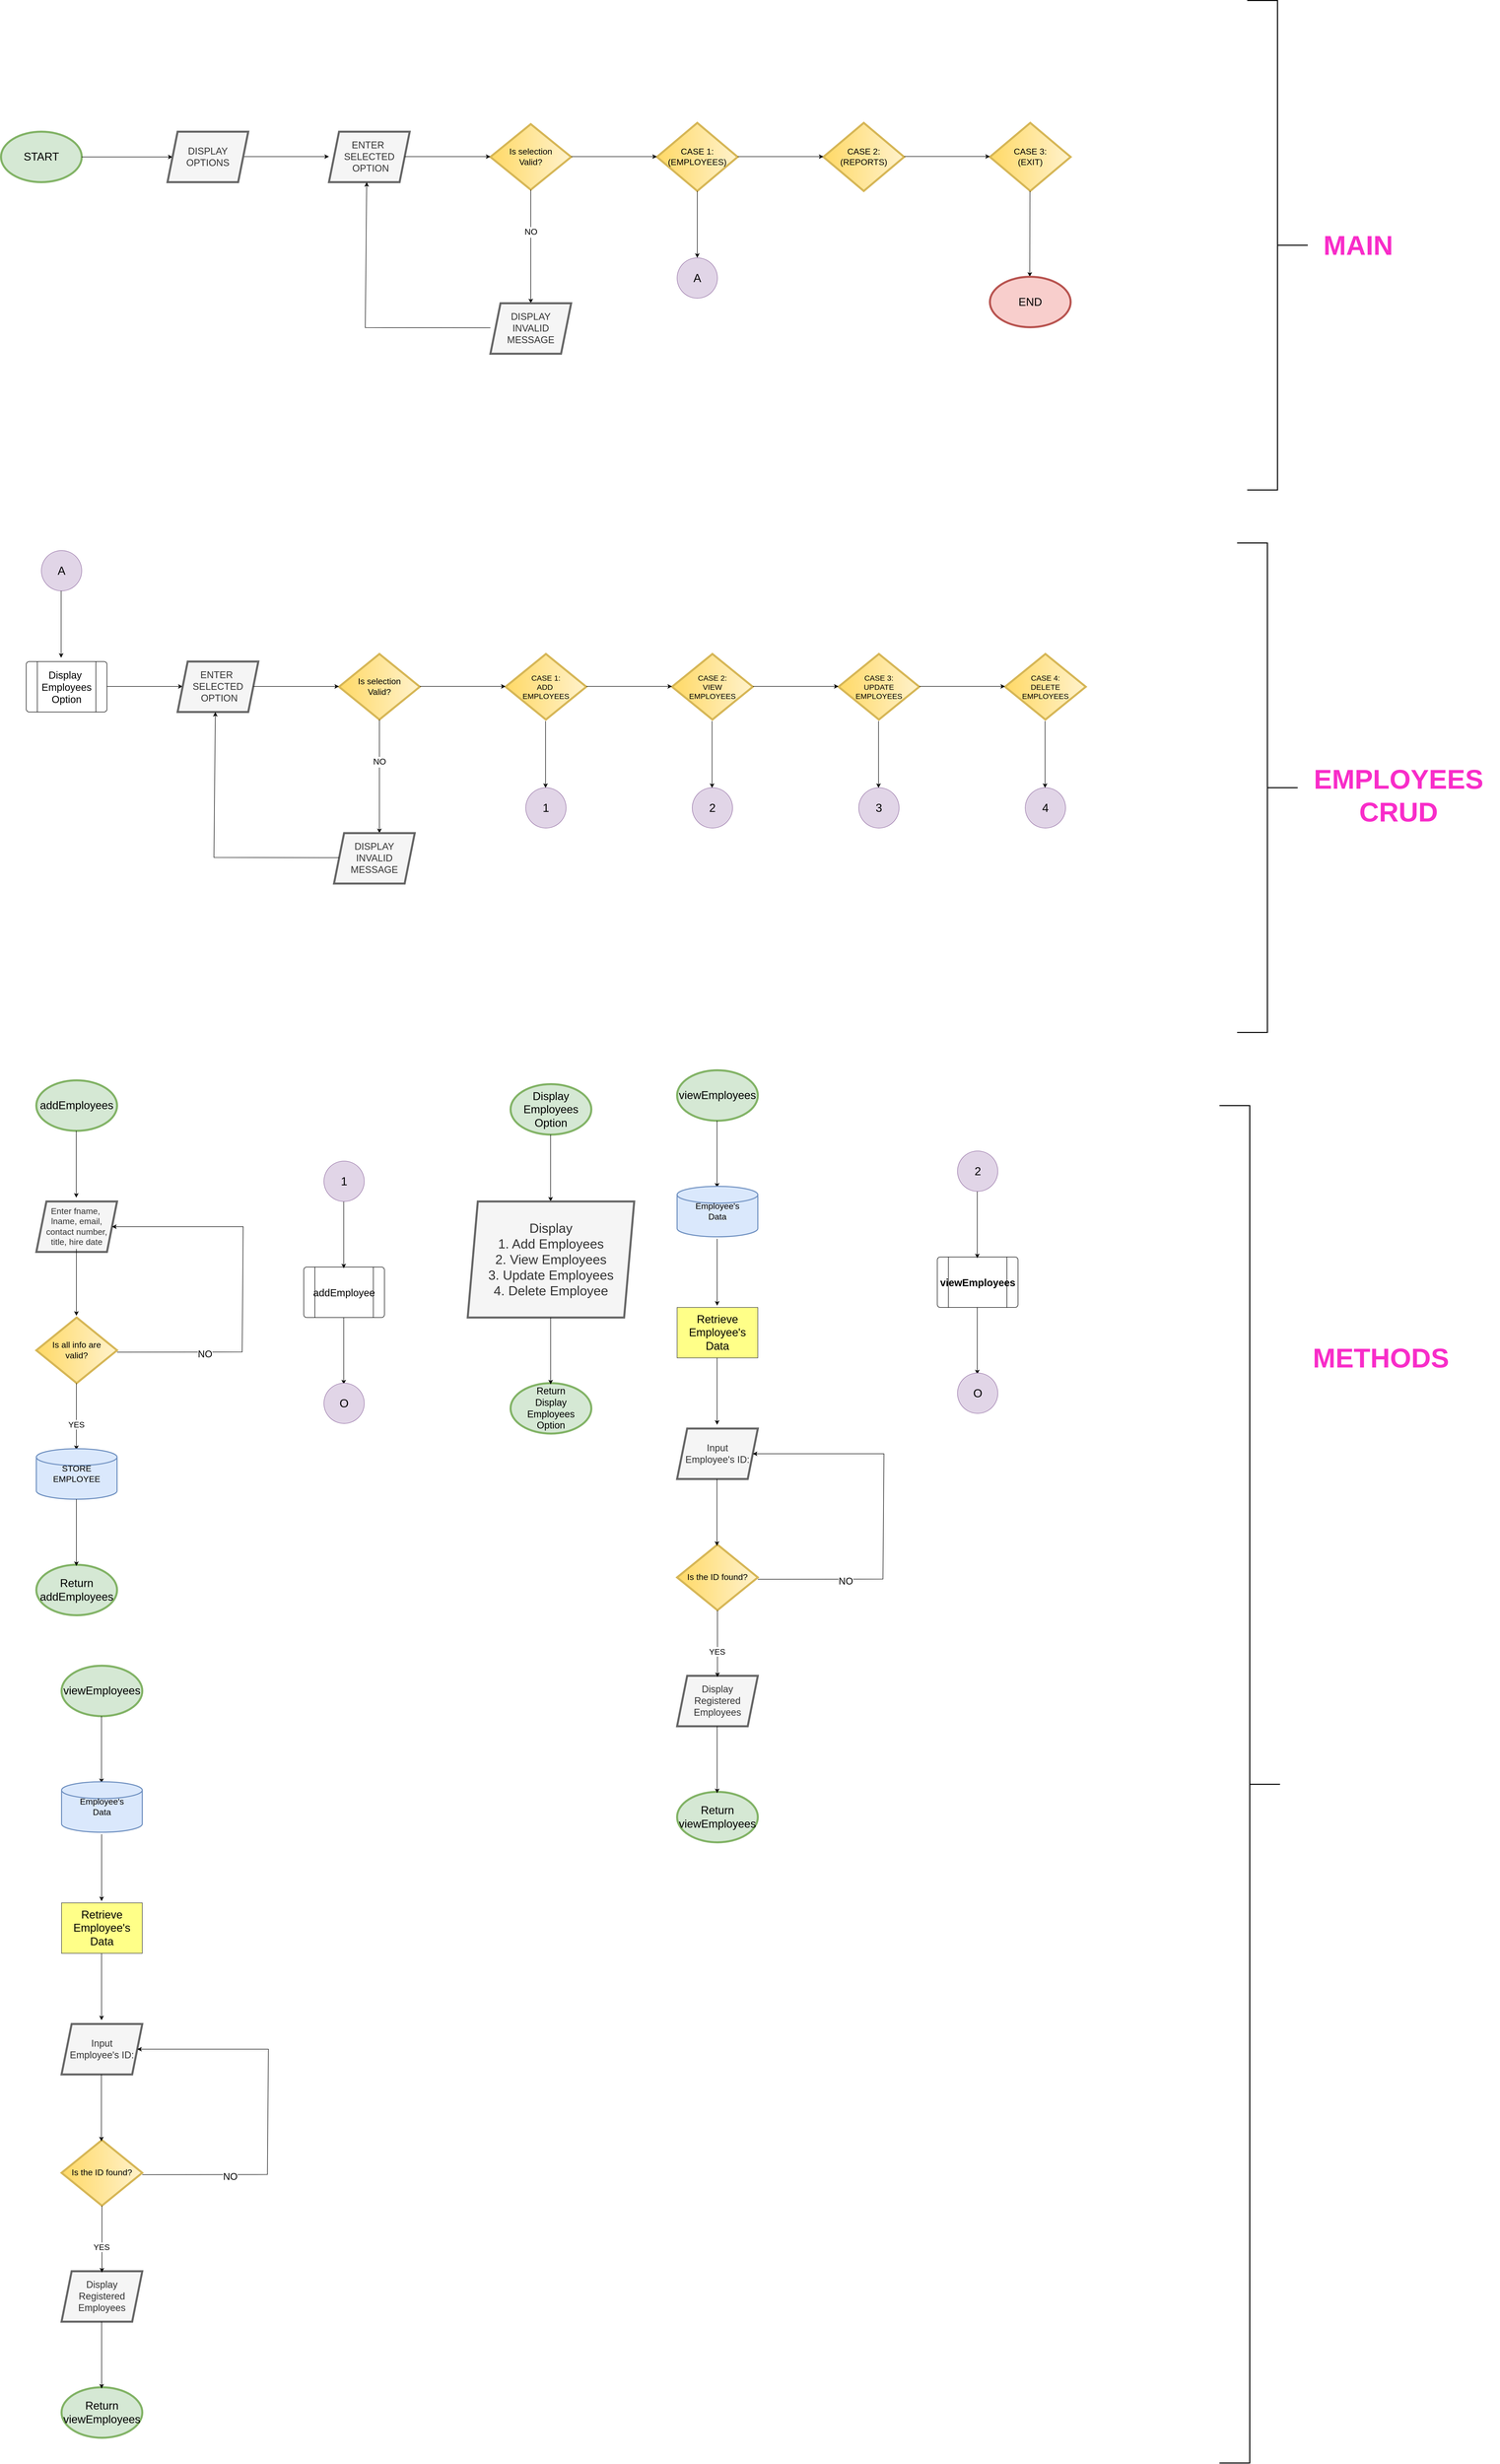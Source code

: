 <mxfile version="24.7.17">
  <diagram name="Page-1" id="fD3oFx35UN4b9yw6zkIM">
    <mxGraphModel dx="6965" dy="3890" grid="1" gridSize="10" guides="1" tooltips="1" connect="1" arrows="1" fold="1" page="1" pageScale="1" pageWidth="850" pageHeight="1100" math="0" shadow="0">
      <root>
        <mxCell id="0" />
        <mxCell id="1" parent="0" />
        <mxCell id="VEvwKwhvWMD62rh19tgJ-2" value="&lt;font style=&quot;font-size: 22px;&quot;&gt;START&lt;/font&gt;" style="ellipse;whiteSpace=wrap;html=1;fillColor=#d5e8d4;strokeColor=#82b366;strokeWidth=4;" vertex="1" parent="1">
          <mxGeometry x="40" y="350" width="160" height="100" as="geometry" />
        </mxCell>
        <mxCell id="VEvwKwhvWMD62rh19tgJ-3" value="" style="endArrow=classic;html=1;rounded=0;exitX=1;exitY=0.5;exitDx=0;exitDy=0;entryX=0;entryY=0.5;entryDx=0;entryDy=0;" edge="1" parent="1" source="VEvwKwhvWMD62rh19tgJ-2" target="VEvwKwhvWMD62rh19tgJ-35">
          <mxGeometry width="50" height="50" relative="1" as="geometry">
            <mxPoint x="560" y="520" as="sourcePoint" />
            <mxPoint x="370" y="400" as="targetPoint" />
          </mxGeometry>
        </mxCell>
        <mxCell id="VEvwKwhvWMD62rh19tgJ-5" value="" style="endArrow=classic;html=1;rounded=0;exitX=1;exitY=0.5;exitDx=0;exitDy=0;" edge="1" parent="1">
          <mxGeometry width="50" height="50" relative="1" as="geometry">
            <mxPoint x="520" y="399.33" as="sourcePoint" />
            <mxPoint x="690" y="399.33" as="targetPoint" />
          </mxGeometry>
        </mxCell>
        <mxCell id="VEvwKwhvWMD62rh19tgJ-6" value="&lt;font style=&quot;font-size: 19px;&quot;&gt;ENTER&amp;nbsp;&lt;/font&gt;&lt;div style=&quot;font-size: 19px;&quot;&gt;&lt;font style=&quot;font-size: 19px;&quot;&gt;SELECTED&lt;/font&gt;&lt;div style=&quot;&quot;&gt;&lt;font style=&quot;font-size: 19px;&quot;&gt;&amp;nbsp;OPTION&lt;/font&gt;&lt;/div&gt;&lt;/div&gt;" style="shape=parallelogram;perimeter=parallelogramPerimeter;whiteSpace=wrap;html=1;fixedSize=1;align=center;fillColor=#f5f5f5;fontColor=#333333;strokeColor=#666666;strokeWidth=4;" vertex="1" parent="1">
          <mxGeometry x="690" y="350" width="160" height="100" as="geometry" />
        </mxCell>
        <mxCell id="VEvwKwhvWMD62rh19tgJ-9" value="&lt;font style=&quot;font-size: 17px;&quot;&gt;Is selection&lt;/font&gt;&lt;div style=&quot;font-size: 17px;&quot;&gt;&lt;font style=&quot;font-size: 17px;&quot;&gt;Valid?&lt;/font&gt;&lt;/div&gt;" style="rhombus;whiteSpace=wrap;html=1;direction=south;fillColor=#fff2cc;strokeColor=#d6b656;gradientColor=#ffd966;strokeWidth=4;" vertex="1" parent="1">
          <mxGeometry x="1010" y="335" width="160" height="130" as="geometry" />
        </mxCell>
        <mxCell id="VEvwKwhvWMD62rh19tgJ-11" value="" style="endArrow=classic;html=1;rounded=0;exitX=1;exitY=0.5;exitDx=0;exitDy=0;" edge="1" parent="1">
          <mxGeometry width="50" height="50" relative="1" as="geometry">
            <mxPoint x="840" y="399.37" as="sourcePoint" />
            <mxPoint x="1010" y="399.37" as="targetPoint" />
          </mxGeometry>
        </mxCell>
        <mxCell id="VEvwKwhvWMD62rh19tgJ-12" value="" style="endArrow=classic;html=1;rounded=0;exitX=1;exitY=0.5;exitDx=0;exitDy=0;" edge="1" parent="1" source="VEvwKwhvWMD62rh19tgJ-9">
          <mxGeometry width="50" height="50" relative="1" as="geometry">
            <mxPoint x="1090" y="490" as="sourcePoint" />
            <mxPoint x="1090" y="690" as="targetPoint" />
          </mxGeometry>
        </mxCell>
        <mxCell id="VEvwKwhvWMD62rh19tgJ-14" value="&lt;font style=&quot;font-size: 17px;&quot;&gt;NO&lt;/font&gt;" style="edgeLabel;html=1;align=center;verticalAlign=middle;resizable=0;points=[];" vertex="1" connectable="0" parent="VEvwKwhvWMD62rh19tgJ-12">
          <mxGeometry x="-0.26" relative="1" as="geometry">
            <mxPoint as="offset" />
          </mxGeometry>
        </mxCell>
        <mxCell id="VEvwKwhvWMD62rh19tgJ-16" value="" style="endArrow=classic;html=1;rounded=0;exitX=1;exitY=0.5;exitDx=0;exitDy=0;entryX=0.455;entryY=1.007;entryDx=0;entryDy=0;entryPerimeter=0;" edge="1" parent="1">
          <mxGeometry width="50" height="50" relative="1" as="geometry">
            <mxPoint x="1010" y="738.68" as="sourcePoint" />
            <mxPoint x="764.8" y="450.0" as="targetPoint" />
            <Array as="points">
              <mxPoint x="762" y="738.3" />
            </Array>
          </mxGeometry>
        </mxCell>
        <mxCell id="VEvwKwhvWMD62rh19tgJ-19" value="&lt;span style=&quot;font-size: 17px;&quot;&gt;CASE 1:&lt;br&gt;(EMPLOYEES)&lt;/span&gt;" style="rhombus;whiteSpace=wrap;html=1;direction=south;fillColor=#fff2cc;strokeColor=#d6b656;gradientColor=#ffd966;strokeWidth=4;" vertex="1" parent="1">
          <mxGeometry x="1340" y="332.5" width="160" height="135" as="geometry" />
        </mxCell>
        <mxCell id="VEvwKwhvWMD62rh19tgJ-22" value="&lt;span style=&quot;font-size: 17px;&quot;&gt;CASE 2:(REPORTS)&lt;/span&gt;" style="rhombus;whiteSpace=wrap;html=1;direction=south;fillColor=#fff2cc;strokeColor=#d6b656;gradientColor=#ffd966;strokeWidth=4;" vertex="1" parent="1">
          <mxGeometry x="1670" y="332.5" width="160" height="135" as="geometry" />
        </mxCell>
        <mxCell id="VEvwKwhvWMD62rh19tgJ-24" value="&lt;span style=&quot;font-size: 17px;&quot;&gt;CASE 3:&lt;/span&gt;&lt;div&gt;&lt;span style=&quot;font-size: 17px;&quot;&gt;(EXIT)&lt;/span&gt;&lt;/div&gt;" style="rhombus;whiteSpace=wrap;html=1;direction=south;fillColor=#fff2cc;strokeColor=#d6b656;gradientColor=#ffd966;strokeWidth=4;" vertex="1" parent="1">
          <mxGeometry x="2000" y="332.5" width="160" height="135" as="geometry" />
        </mxCell>
        <mxCell id="VEvwKwhvWMD62rh19tgJ-25" value="" style="endArrow=classic;html=1;rounded=0;exitX=1;exitY=0.5;exitDx=0;exitDy=0;" edge="1" parent="1">
          <mxGeometry width="50" height="50" relative="1" as="geometry">
            <mxPoint x="2079.38" y="467.5" as="sourcePoint" />
            <mxPoint x="2079" y="637.5" as="targetPoint" />
          </mxGeometry>
        </mxCell>
        <mxCell id="VEvwKwhvWMD62rh19tgJ-27" value="&lt;font style=&quot;font-size: 22px;&quot;&gt;END&lt;/font&gt;" style="ellipse;whiteSpace=wrap;html=1;fillColor=#f8cecc;strokeColor=#b85450;strokeWidth=4;" vertex="1" parent="1">
          <mxGeometry x="2000" y="637.5" width="160" height="100" as="geometry" />
        </mxCell>
        <mxCell id="VEvwKwhvWMD62rh19tgJ-28" value="" style="endArrow=classic;html=1;rounded=0;exitX=1;exitY=0.5;exitDx=0;exitDy=0;" edge="1" parent="1">
          <mxGeometry width="50" height="50" relative="1" as="geometry">
            <mxPoint x="1420" y="467.5" as="sourcePoint" />
            <mxPoint x="1420" y="600" as="targetPoint" />
          </mxGeometry>
        </mxCell>
        <mxCell id="VEvwKwhvWMD62rh19tgJ-29" value="&lt;font style=&quot;font-size: 23px;&quot;&gt;A&lt;/font&gt;" style="ellipse;whiteSpace=wrap;html=1;aspect=fixed;fillColor=#e1d5e7;strokeColor=#9673a6;" vertex="1" parent="1">
          <mxGeometry x="1380" y="600" width="80" height="80" as="geometry" />
        </mxCell>
        <mxCell id="VEvwKwhvWMD62rh19tgJ-30" value="" style="endArrow=classic;html=1;rounded=0;exitX=1;exitY=0.5;exitDx=0;exitDy=0;" edge="1" parent="1">
          <mxGeometry width="50" height="50" relative="1" as="geometry">
            <mxPoint x="1170" y="399.41" as="sourcePoint" />
            <mxPoint x="1340" y="399.41" as="targetPoint" />
          </mxGeometry>
        </mxCell>
        <mxCell id="VEvwKwhvWMD62rh19tgJ-31" value="" style="endArrow=classic;html=1;rounded=0;exitX=1;exitY=0.5;exitDx=0;exitDy=0;" edge="1" parent="1">
          <mxGeometry width="50" height="50" relative="1" as="geometry">
            <mxPoint x="1500" y="399.41" as="sourcePoint" />
            <mxPoint x="1670" y="399.41" as="targetPoint" />
          </mxGeometry>
        </mxCell>
        <mxCell id="VEvwKwhvWMD62rh19tgJ-32" value="" style="endArrow=classic;html=1;rounded=0;exitX=1;exitY=0.5;exitDx=0;exitDy=0;" edge="1" parent="1">
          <mxGeometry width="50" height="50" relative="1" as="geometry">
            <mxPoint x="1830" y="399.17" as="sourcePoint" />
            <mxPoint x="2000" y="399.17" as="targetPoint" />
          </mxGeometry>
        </mxCell>
        <mxCell id="VEvwKwhvWMD62rh19tgJ-33" value="&lt;font style=&quot;font-size: 23px;&quot;&gt;A&lt;/font&gt;" style="ellipse;whiteSpace=wrap;html=1;aspect=fixed;fillColor=#e1d5e7;strokeColor=#9673a6;" vertex="1" parent="1">
          <mxGeometry x="120" y="1180" width="80" height="80" as="geometry" />
        </mxCell>
        <mxCell id="VEvwKwhvWMD62rh19tgJ-34" value="" style="endArrow=classic;html=1;rounded=0;exitX=1;exitY=0.5;exitDx=0;exitDy=0;" edge="1" parent="1">
          <mxGeometry width="50" height="50" relative="1" as="geometry">
            <mxPoint x="159.17" y="1260" as="sourcePoint" />
            <mxPoint x="159.17" y="1392.5" as="targetPoint" />
          </mxGeometry>
        </mxCell>
        <mxCell id="VEvwKwhvWMD62rh19tgJ-35" value="&lt;span style=&quot;font-size: 19px;&quot;&gt;DISPLAY&lt;br&gt;OPTIONS&lt;/span&gt;" style="shape=parallelogram;perimeter=parallelogramPerimeter;whiteSpace=wrap;html=1;fixedSize=1;align=center;fillColor=#f5f5f5;fontColor=#333333;strokeColor=#666666;strokeWidth=4;" vertex="1" parent="1">
          <mxGeometry x="370" y="350" width="160" height="100" as="geometry" />
        </mxCell>
        <mxCell id="VEvwKwhvWMD62rh19tgJ-37" value="&lt;span style=&quot;font-size: 19px;&quot;&gt;DISPLAY&lt;br&gt;INVALID&lt;br&gt;MESSAGE&lt;/span&gt;" style="shape=parallelogram;perimeter=parallelogramPerimeter;whiteSpace=wrap;html=1;fixedSize=1;align=center;fillColor=#f5f5f5;fontColor=#333333;strokeColor=#666666;strokeWidth=4;" vertex="1" parent="1">
          <mxGeometry x="1010" y="690" width="160" height="100" as="geometry" />
        </mxCell>
        <mxCell id="VEvwKwhvWMD62rh19tgJ-39" value="" style="endArrow=classic;html=1;rounded=0;exitX=1;exitY=0.5;exitDx=0;exitDy=0;" edge="1" parent="1">
          <mxGeometry width="50" height="50" relative="1" as="geometry">
            <mxPoint x="230" y="1449.33" as="sourcePoint" />
            <mxPoint x="400" y="1449.33" as="targetPoint" />
          </mxGeometry>
        </mxCell>
        <mxCell id="VEvwKwhvWMD62rh19tgJ-40" value="&lt;font style=&quot;font-size: 19px;&quot;&gt;ENTER&amp;nbsp;&lt;/font&gt;&lt;div style=&quot;font-size: 19px;&quot;&gt;&lt;font style=&quot;font-size: 19px;&quot;&gt;SELECTED&lt;/font&gt;&lt;div style=&quot;&quot;&gt;&lt;font style=&quot;font-size: 19px;&quot;&gt;&amp;nbsp;OPTION&lt;/font&gt;&lt;/div&gt;&lt;/div&gt;" style="shape=parallelogram;perimeter=parallelogramPerimeter;whiteSpace=wrap;html=1;fixedSize=1;align=center;fillColor=#f5f5f5;fontColor=#333333;strokeColor=#666666;strokeWidth=4;" vertex="1" parent="1">
          <mxGeometry x="390" y="1400" width="160" height="100" as="geometry" />
        </mxCell>
        <mxCell id="VEvwKwhvWMD62rh19tgJ-41" value="&lt;font style=&quot;font-size: 17px;&quot;&gt;Is selection&lt;/font&gt;&lt;div style=&quot;font-size: 17px;&quot;&gt;&lt;font style=&quot;font-size: 17px;&quot;&gt;Valid?&lt;/font&gt;&lt;/div&gt;" style="rhombus;whiteSpace=wrap;html=1;direction=south;fillColor=#fff2cc;strokeColor=#d6b656;gradientColor=#ffd966;strokeWidth=4;" vertex="1" parent="1">
          <mxGeometry x="710" y="1385" width="160" height="130" as="geometry" />
        </mxCell>
        <mxCell id="VEvwKwhvWMD62rh19tgJ-42" value="" style="endArrow=classic;html=1;rounded=0;exitX=1;exitY=0.5;exitDx=0;exitDy=0;" edge="1" parent="1">
          <mxGeometry width="50" height="50" relative="1" as="geometry">
            <mxPoint x="540" y="1449.33" as="sourcePoint" />
            <mxPoint x="710" y="1449.33" as="targetPoint" />
          </mxGeometry>
        </mxCell>
        <mxCell id="VEvwKwhvWMD62rh19tgJ-43" value="" style="endArrow=classic;html=1;rounded=0;exitX=1;exitY=0.5;exitDx=0;exitDy=0;" edge="1" parent="1">
          <mxGeometry width="50" height="50" relative="1" as="geometry">
            <mxPoint x="790" y="1515" as="sourcePoint" />
            <mxPoint x="790" y="1740" as="targetPoint" />
          </mxGeometry>
        </mxCell>
        <mxCell id="VEvwKwhvWMD62rh19tgJ-44" value="&lt;font style=&quot;font-size: 17px;&quot;&gt;NO&lt;/font&gt;" style="edgeLabel;html=1;align=center;verticalAlign=middle;resizable=0;points=[];" vertex="1" connectable="0" parent="VEvwKwhvWMD62rh19tgJ-43">
          <mxGeometry x="-0.26" relative="1" as="geometry">
            <mxPoint as="offset" />
          </mxGeometry>
        </mxCell>
        <mxCell id="VEvwKwhvWMD62rh19tgJ-45" value="&lt;span style=&quot;font-size: 19px;&quot;&gt;DISPLAY&lt;br&gt;INVALID&lt;br&gt;MESSAGE&lt;/span&gt;" style="shape=parallelogram;perimeter=parallelogramPerimeter;whiteSpace=wrap;html=1;fixedSize=1;align=center;fillColor=#f5f5f5;fontColor=#333333;strokeColor=#666666;strokeWidth=4;" vertex="1" parent="1">
          <mxGeometry x="700" y="1740" width="160" height="100" as="geometry" />
        </mxCell>
        <mxCell id="VEvwKwhvWMD62rh19tgJ-46" value="" style="endArrow=classic;html=1;rounded=0;exitX=1;exitY=0.5;exitDx=0;exitDy=0;entryX=0.455;entryY=1.007;entryDx=0;entryDy=0;entryPerimeter=0;" edge="1" parent="1">
          <mxGeometry width="50" height="50" relative="1" as="geometry">
            <mxPoint x="710" y="1788.68" as="sourcePoint" />
            <mxPoint x="464.8" y="1500" as="targetPoint" />
            <Array as="points">
              <mxPoint x="462" y="1788.3" />
            </Array>
          </mxGeometry>
        </mxCell>
        <mxCell id="VEvwKwhvWMD62rh19tgJ-47" value="&lt;font style=&quot;font-size: 22px;&quot;&gt;addEmployees&lt;/font&gt;" style="ellipse;whiteSpace=wrap;html=1;fillColor=#d5e8d4;strokeColor=#82b366;strokeWidth=4;" vertex="1" parent="1">
          <mxGeometry x="110" y="2230" width="160" height="100" as="geometry" />
        </mxCell>
        <mxCell id="VEvwKwhvWMD62rh19tgJ-51" value="" style="endArrow=classic;html=1;rounded=0;exitX=1;exitY=0.5;exitDx=0;exitDy=0;" edge="1" parent="1">
          <mxGeometry width="50" height="50" relative="1" as="geometry">
            <mxPoint x="189.17" y="2330" as="sourcePoint" />
            <mxPoint x="189.17" y="2462.5" as="targetPoint" />
          </mxGeometry>
        </mxCell>
        <mxCell id="VEvwKwhvWMD62rh19tgJ-52" value="&lt;font style=&quot;font-size: 17px;&quot;&gt;Enter fname,&amp;nbsp;&lt;/font&gt;&lt;div&gt;&lt;font style=&quot;font-size: 17px;&quot;&gt;lname, email, contact number,&lt;/font&gt;&lt;/div&gt;&lt;div&gt;&lt;font style=&quot;font-size: 17px;&quot;&gt;title, hire date&lt;/font&gt;&lt;/div&gt;" style="shape=parallelogram;perimeter=parallelogramPerimeter;whiteSpace=wrap;html=1;fixedSize=1;align=center;fillColor=#f5f5f5;fontColor=#333333;strokeColor=#666666;strokeWidth=4;" vertex="1" parent="1">
          <mxGeometry x="110" y="2470" width="160" height="100" as="geometry" />
        </mxCell>
        <mxCell id="VEvwKwhvWMD62rh19tgJ-55" value="&lt;span style=&quot;font-size: 17px;&quot;&gt;Is all info are&lt;br&gt;valid?&lt;/span&gt;" style="rhombus;whiteSpace=wrap;html=1;direction=south;fillColor=#fff2cc;strokeColor=#d6b656;gradientColor=#ffd966;strokeWidth=4;" vertex="1" parent="1">
          <mxGeometry x="110" y="2700" width="160" height="130" as="geometry" />
        </mxCell>
        <mxCell id="VEvwKwhvWMD62rh19tgJ-56" value="" style="endArrow=classic;html=1;rounded=0;exitX=1;exitY=0.5;exitDx=0;exitDy=0;" edge="1" parent="1" target="VEvwKwhvWMD62rh19tgJ-52">
          <mxGeometry width="50" height="50" relative="1" as="geometry">
            <mxPoint x="270" y="2768.68" as="sourcePoint" />
            <mxPoint x="520" y="2460" as="targetPoint" />
            <Array as="points">
              <mxPoint x="518" y="2768.3" />
              <mxPoint x="520" y="2520" />
            </Array>
          </mxGeometry>
        </mxCell>
        <mxCell id="VEvwKwhvWMD62rh19tgJ-58" value="&lt;font style=&quot;font-size: 19px;&quot;&gt;NO&lt;/font&gt;" style="edgeLabel;html=1;align=center;verticalAlign=middle;resizable=0;points=[];" vertex="1" connectable="0" parent="VEvwKwhvWMD62rh19tgJ-56">
          <mxGeometry x="-0.54" y="-4" relative="1" as="geometry">
            <mxPoint as="offset" />
          </mxGeometry>
        </mxCell>
        <mxCell id="VEvwKwhvWMD62rh19tgJ-57" value="" style="endArrow=classic;html=1;rounded=0;exitX=1;exitY=0.5;exitDx=0;exitDy=0;" edge="1" parent="1">
          <mxGeometry width="50" height="50" relative="1" as="geometry">
            <mxPoint x="189.41" y="2564" as="sourcePoint" />
            <mxPoint x="189.41" y="2696.5" as="targetPoint" />
          </mxGeometry>
        </mxCell>
        <mxCell id="VEvwKwhvWMD62rh19tgJ-59" value="" style="endArrow=classic;html=1;rounded=0;exitX=1;exitY=0.5;exitDx=0;exitDy=0;" edge="1" parent="1">
          <mxGeometry width="50" height="50" relative="1" as="geometry">
            <mxPoint x="189.41" y="2830" as="sourcePoint" />
            <mxPoint x="189.41" y="2962.5" as="targetPoint" />
          </mxGeometry>
        </mxCell>
        <mxCell id="VEvwKwhvWMD62rh19tgJ-60" value="&lt;font style=&quot;font-size: 16px;&quot;&gt;YES&lt;/font&gt;" style="edgeLabel;html=1;align=center;verticalAlign=middle;resizable=0;points=[];" vertex="1" connectable="0" parent="VEvwKwhvWMD62rh19tgJ-59">
          <mxGeometry x="0.239" y="-1" relative="1" as="geometry">
            <mxPoint as="offset" />
          </mxGeometry>
        </mxCell>
        <mxCell id="VEvwKwhvWMD62rh19tgJ-61" value="&lt;font style=&quot;font-size: 17px;&quot;&gt;STORE&lt;br&gt;EMPLOYEE&lt;/font&gt;" style="strokeWidth=2;html=1;shape=mxgraph.flowchart.database;whiteSpace=wrap;fillColor=#dae8fc;strokeColor=#6c8ebf;" vertex="1" parent="1">
          <mxGeometry x="110" y="2960" width="160" height="100" as="geometry" />
        </mxCell>
        <mxCell id="VEvwKwhvWMD62rh19tgJ-63" value="&lt;font style=&quot;font-size: 22px;&quot;&gt;Return addEmployees&lt;/font&gt;" style="ellipse;whiteSpace=wrap;html=1;fillColor=#d5e8d4;strokeColor=#82b366;strokeWidth=4;" vertex="1" parent="1">
          <mxGeometry x="110" y="3190" width="160" height="100" as="geometry" />
        </mxCell>
        <mxCell id="VEvwKwhvWMD62rh19tgJ-64" value="" style="endArrow=classic;html=1;rounded=0;exitX=1;exitY=0.5;exitDx=0;exitDy=0;" edge="1" parent="1">
          <mxGeometry width="50" height="50" relative="1" as="geometry">
            <mxPoint x="189.41" y="3060" as="sourcePoint" />
            <mxPoint x="189.41" y="3192.5" as="targetPoint" />
          </mxGeometry>
        </mxCell>
        <mxCell id="VEvwKwhvWMD62rh19tgJ-67" value="&lt;span style=&quot;font-size: 15px;&quot;&gt;CASE 1:&lt;br&gt;ADD&amp;nbsp;&lt;/span&gt;&lt;div&gt;&lt;span style=&quot;font-size: 15px;&quot;&gt;EMPLOYEES&lt;/span&gt;&lt;/div&gt;" style="rhombus;whiteSpace=wrap;html=1;direction=south;fillColor=#fff2cc;strokeColor=#d6b656;gradientColor=#ffd966;strokeWidth=4;" vertex="1" parent="1">
          <mxGeometry x="1040" y="1385" width="160" height="130" as="geometry" />
        </mxCell>
        <mxCell id="VEvwKwhvWMD62rh19tgJ-68" value="" style="endArrow=classic;html=1;rounded=0;exitX=1;exitY=0.5;exitDx=0;exitDy=0;" edge="1" parent="1">
          <mxGeometry width="50" height="50" relative="1" as="geometry">
            <mxPoint x="870" y="1449.29" as="sourcePoint" />
            <mxPoint x="1040" y="1449.29" as="targetPoint" />
          </mxGeometry>
        </mxCell>
        <mxCell id="VEvwKwhvWMD62rh19tgJ-69" value="" style="verticalLabelPosition=bottom;verticalAlign=top;html=1;shape=process;whiteSpace=wrap;rounded=1;size=0.14;arcSize=6;" vertex="1" parent="1">
          <mxGeometry x="640" y="2600" width="160" height="100" as="geometry" />
        </mxCell>
        <mxCell id="VEvwKwhvWMD62rh19tgJ-70" value="" style="endArrow=classic;html=1;rounded=0;exitX=1;exitY=0.5;exitDx=0;exitDy=0;" edge="1" parent="1">
          <mxGeometry width="50" height="50" relative="1" as="geometry">
            <mxPoint x="1119.29" y="1518" as="sourcePoint" />
            <mxPoint x="1119.29" y="1650.5" as="targetPoint" />
          </mxGeometry>
        </mxCell>
        <mxCell id="VEvwKwhvWMD62rh19tgJ-71" value="&lt;font style=&quot;font-size: 23px;&quot;&gt;1&lt;/font&gt;" style="ellipse;whiteSpace=wrap;html=1;aspect=fixed;fillColor=#e1d5e7;strokeColor=#9673a6;" vertex="1" parent="1">
          <mxGeometry x="1080" y="1650" width="80" height="80" as="geometry" />
        </mxCell>
        <mxCell id="VEvwKwhvWMD62rh19tgJ-72" value="" style="endArrow=classic;html=1;rounded=0;exitX=1;exitY=0.5;exitDx=0;exitDy=0;" edge="1" parent="1">
          <mxGeometry width="50" height="50" relative="1" as="geometry">
            <mxPoint x="719.29" y="2470" as="sourcePoint" />
            <mxPoint x="719.29" y="2602.5" as="targetPoint" />
          </mxGeometry>
        </mxCell>
        <mxCell id="VEvwKwhvWMD62rh19tgJ-73" value="&lt;font style=&quot;font-size: 23px;&quot;&gt;1&lt;/font&gt;" style="ellipse;whiteSpace=wrap;html=1;aspect=fixed;fillColor=#e1d5e7;strokeColor=#9673a6;" vertex="1" parent="1">
          <mxGeometry x="680" y="2390" width="80" height="80" as="geometry" />
        </mxCell>
        <mxCell id="VEvwKwhvWMD62rh19tgJ-74" value="" style="endArrow=classic;html=1;rounded=0;exitX=1;exitY=0.5;exitDx=0;exitDy=0;" edge="1" parent="1">
          <mxGeometry width="50" height="50" relative="1" as="geometry">
            <mxPoint x="719.29" y="2700" as="sourcePoint" />
            <mxPoint x="719.29" y="2832.5" as="targetPoint" />
          </mxGeometry>
        </mxCell>
        <mxCell id="VEvwKwhvWMD62rh19tgJ-75" value="&lt;span style=&quot;font-size: 23px;&quot;&gt;O&lt;/span&gt;" style="ellipse;whiteSpace=wrap;html=1;aspect=fixed;fillColor=#e1d5e7;strokeColor=#9673a6;" vertex="1" parent="1">
          <mxGeometry x="680" y="2830" width="80" height="80" as="geometry" />
        </mxCell>
        <mxCell id="VEvwKwhvWMD62rh19tgJ-76" value="&lt;font style=&quot;font-size: 20px;&quot;&gt;addEmployee&lt;/font&gt;" style="text;html=1;align=center;verticalAlign=middle;whiteSpace=wrap;rounded=0;" vertex="1" parent="1">
          <mxGeometry x="690" y="2635" width="60" height="30" as="geometry" />
        </mxCell>
        <mxCell id="VEvwKwhvWMD62rh19tgJ-77" value="&lt;font style=&quot;font-size: 22px;&quot;&gt;Display&lt;br&gt;Employees&lt;/font&gt;&lt;div&gt;&lt;font style=&quot;font-size: 22px;&quot;&gt;Option&lt;/font&gt;&lt;/div&gt;" style="ellipse;whiteSpace=wrap;html=1;fillColor=#d5e8d4;strokeColor=#82b366;strokeWidth=4;" vertex="1" parent="1">
          <mxGeometry x="1050" y="2237.5" width="160" height="100" as="geometry" />
        </mxCell>
        <mxCell id="VEvwKwhvWMD62rh19tgJ-78" value="" style="endArrow=classic;html=1;rounded=0;exitX=1;exitY=0.5;exitDx=0;exitDy=0;" edge="1" parent="1">
          <mxGeometry width="50" height="50" relative="1" as="geometry">
            <mxPoint x="1129.29" y="2337.5" as="sourcePoint" />
            <mxPoint x="1129.29" y="2470" as="targetPoint" />
          </mxGeometry>
        </mxCell>
        <mxCell id="VEvwKwhvWMD62rh19tgJ-79" value="&lt;font style=&quot;font-size: 26px;&quot;&gt;Display&lt;br&gt;1. Add Employees&lt;/font&gt;&lt;div style=&quot;font-size: 26px;&quot;&gt;&lt;font style=&quot;font-size: 26px;&quot;&gt;2. View Employees&lt;/font&gt;&lt;/div&gt;&lt;div style=&quot;font-size: 26px;&quot;&gt;&lt;font style=&quot;font-size: 26px;&quot;&gt;3. Update Employees&lt;/font&gt;&lt;/div&gt;&lt;div style=&quot;font-size: 26px;&quot;&gt;&lt;font style=&quot;font-size: 26px;&quot;&gt;4. Delete Employee&lt;/font&gt;&lt;/div&gt;" style="shape=parallelogram;perimeter=parallelogramPerimeter;whiteSpace=wrap;html=1;fixedSize=1;align=center;fillColor=#f5f5f5;fontColor=#333333;strokeColor=#666666;strokeWidth=4;" vertex="1" parent="1">
          <mxGeometry x="965" y="2470" width="330" height="230" as="geometry" />
        </mxCell>
        <mxCell id="VEvwKwhvWMD62rh19tgJ-81" value="&lt;div style=&quot;font-size: 19px;&quot;&gt;&lt;font style=&quot;font-size: 19px;&quot;&gt;Return&lt;/font&gt;&lt;/div&gt;&lt;font style=&quot;font-size: 19px;&quot;&gt;Display&lt;br&gt;Employees&lt;/font&gt;&lt;div style=&quot;font-size: 19px;&quot;&gt;&lt;font style=&quot;font-size: 19px;&quot;&gt;Option&lt;/font&gt;&lt;/div&gt;" style="ellipse;whiteSpace=wrap;html=1;fillColor=#d5e8d4;strokeColor=#82b366;strokeWidth=4;" vertex="1" parent="1">
          <mxGeometry x="1050" y="2830" width="160" height="100" as="geometry" />
        </mxCell>
        <mxCell id="VEvwKwhvWMD62rh19tgJ-82" value="" style="endArrow=classic;html=1;rounded=0;exitX=1;exitY=0.5;exitDx=0;exitDy=0;" edge="1" parent="1">
          <mxGeometry width="50" height="50" relative="1" as="geometry">
            <mxPoint x="1129.41" y="2700" as="sourcePoint" />
            <mxPoint x="1129.41" y="2832.5" as="targetPoint" />
          </mxGeometry>
        </mxCell>
        <mxCell id="VEvwKwhvWMD62rh19tgJ-87" value="" style="verticalLabelPosition=bottom;verticalAlign=top;html=1;shape=process;whiteSpace=wrap;rounded=1;size=0.14;arcSize=6;" vertex="1" parent="1">
          <mxGeometry x="90" y="1400" width="160" height="100" as="geometry" />
        </mxCell>
        <mxCell id="VEvwKwhvWMD62rh19tgJ-88" value="&lt;font style=&quot;font-size: 20px;&quot;&gt;Display&amp;nbsp;&lt;/font&gt;&lt;div&gt;&lt;font style=&quot;font-size: 20px;&quot;&gt;Employees&lt;br&gt;Option&lt;/font&gt;&lt;/div&gt;" style="text;html=1;align=center;verticalAlign=middle;whiteSpace=wrap;rounded=0;" vertex="1" parent="1">
          <mxGeometry x="140" y="1435" width="60" height="30" as="geometry" />
        </mxCell>
        <mxCell id="VEvwKwhvWMD62rh19tgJ-90" value="&lt;font style=&quot;font-size: 22px;&quot;&gt;viewEmployees&lt;/font&gt;" style="ellipse;whiteSpace=wrap;html=1;fillColor=#d5e8d4;strokeColor=#82b366;strokeWidth=4;" vertex="1" parent="1">
          <mxGeometry x="1380" y="2210" width="160" height="100" as="geometry" />
        </mxCell>
        <mxCell id="VEvwKwhvWMD62rh19tgJ-91" value="" style="endArrow=classic;html=1;rounded=0;exitX=1;exitY=0.5;exitDx=0;exitDy=0;" edge="1" parent="1">
          <mxGeometry width="50" height="50" relative="1" as="geometry">
            <mxPoint x="1459.17" y="2310" as="sourcePoint" />
            <mxPoint x="1459.17" y="2442.5" as="targetPoint" />
          </mxGeometry>
        </mxCell>
        <mxCell id="VEvwKwhvWMD62rh19tgJ-96" value="" style="endArrow=classic;html=1;rounded=0;exitX=1;exitY=0.5;exitDx=0;exitDy=0;" edge="1" parent="1">
          <mxGeometry width="50" height="50" relative="1" as="geometry">
            <mxPoint x="1459.41" y="2544" as="sourcePoint" />
            <mxPoint x="1459.41" y="2676.5" as="targetPoint" />
          </mxGeometry>
        </mxCell>
        <mxCell id="VEvwKwhvWMD62rh19tgJ-99" value="&lt;span style=&quot;font-size: 17px;&quot;&gt;Employee&#39;s&lt;/span&gt;&lt;div&gt;&lt;span style=&quot;font-size: 17px;&quot;&gt;Data&lt;/span&gt;&lt;/div&gt;" style="strokeWidth=2;html=1;shape=mxgraph.flowchart.database;whiteSpace=wrap;fillColor=#dae8fc;strokeColor=#6c8ebf;" vertex="1" parent="1">
          <mxGeometry x="1380" y="2440" width="160" height="100" as="geometry" />
        </mxCell>
        <mxCell id="VEvwKwhvWMD62rh19tgJ-100" value="&lt;font style=&quot;font-size: 22px;&quot;&gt;Return&lt;br&gt;viewEmployees&lt;/font&gt;" style="ellipse;whiteSpace=wrap;html=1;fillColor=#d5e8d4;strokeColor=#82b366;strokeWidth=4;" vertex="1" parent="1">
          <mxGeometry x="1380" y="3640" width="160" height="100" as="geometry" />
        </mxCell>
        <mxCell id="VEvwKwhvWMD62rh19tgJ-102" value="" style="strokeWidth=2;html=1;shape=mxgraph.flowchart.annotation_2;align=left;labelPosition=right;pointerEvents=1;rotation=-180;" vertex="1" parent="1">
          <mxGeometry x="2510" y="90" width="120" height="970" as="geometry" />
        </mxCell>
        <mxCell id="VEvwKwhvWMD62rh19tgJ-103" value="&lt;b&gt;&lt;font color=&quot;#f82dc9&quot; style=&quot;font-size: 54px;&quot;&gt;MAIN&lt;/font&gt;&lt;/b&gt;" style="text;html=1;align=center;verticalAlign=middle;whiteSpace=wrap;rounded=0;" vertex="1" parent="1">
          <mxGeometry x="2530" y="410" width="400" height="330" as="geometry" />
        </mxCell>
        <mxCell id="VEvwKwhvWMD62rh19tgJ-104" value="" style="strokeWidth=2;html=1;shape=mxgraph.flowchart.annotation_2;align=left;labelPosition=right;pointerEvents=1;rotation=-180;" vertex="1" parent="1">
          <mxGeometry x="2490" y="1165" width="120" height="970" as="geometry" />
        </mxCell>
        <mxCell id="VEvwKwhvWMD62rh19tgJ-105" value="&lt;b&gt;&lt;font color=&quot;#f82dc9&quot; style=&quot;font-size: 54px;&quot;&gt;EMPLOYEES&lt;br&gt;CRUD&lt;/font&gt;&lt;/b&gt;" style="text;html=1;align=center;verticalAlign=middle;whiteSpace=wrap;rounded=0;" vertex="1" parent="1">
          <mxGeometry x="2610" y="1500" width="400" height="330" as="geometry" />
        </mxCell>
        <mxCell id="VEvwKwhvWMD62rh19tgJ-106" value="" style="strokeWidth=2;html=1;shape=mxgraph.flowchart.annotation_2;align=left;labelPosition=right;pointerEvents=1;rotation=-180;" vertex="1" parent="1">
          <mxGeometry x="2455" y="2280" width="120" height="2690" as="geometry" />
        </mxCell>
        <mxCell id="VEvwKwhvWMD62rh19tgJ-107" value="&lt;font color=&quot;#f82dc9&quot;&gt;&lt;span style=&quot;font-size: 54px;&quot;&gt;&lt;b&gt;METHODS&lt;/b&gt;&lt;/span&gt;&lt;/font&gt;" style="text;html=1;align=center;verticalAlign=middle;whiteSpace=wrap;rounded=0;" vertex="1" parent="1">
          <mxGeometry x="2575" y="2615" width="400" height="330" as="geometry" />
        </mxCell>
        <mxCell id="VEvwKwhvWMD62rh19tgJ-108" value="&lt;font style=&quot;font-size: 22px;&quot;&gt;Retrieve&lt;/font&gt;&lt;div style=&quot;font-size: 22px;&quot;&gt;&lt;font style=&quot;font-size: 22px;&quot;&gt;&amp;nbsp;Employee&#39;s&amp;nbsp;&lt;/font&gt;&lt;div style=&quot;&quot;&gt;&lt;font style=&quot;font-size: 22px;&quot;&gt;Data&lt;/font&gt;&lt;/div&gt;&lt;/div&gt;" style="rounded=0;whiteSpace=wrap;html=1;fillColor=#ffff88;strokeColor=#36393d;" vertex="1" parent="1">
          <mxGeometry x="1380" y="2680" width="160" height="100" as="geometry" />
        </mxCell>
        <mxCell id="VEvwKwhvWMD62rh19tgJ-109" value="" style="endArrow=classic;html=1;rounded=0;exitX=1;exitY=0.5;exitDx=0;exitDy=0;" edge="1" parent="1">
          <mxGeometry width="50" height="50" relative="1" as="geometry">
            <mxPoint x="1459.29" y="2780" as="sourcePoint" />
            <mxPoint x="1459.29" y="2912.5" as="targetPoint" />
          </mxGeometry>
        </mxCell>
        <mxCell id="VEvwKwhvWMD62rh19tgJ-111" value="&lt;span style=&quot;font-size: 19px;&quot;&gt;Input&lt;/span&gt;&lt;div&gt;&lt;span style=&quot;font-size: 19px;&quot;&gt;Employee&#39;s ID:&lt;/span&gt;&lt;/div&gt;" style="shape=parallelogram;perimeter=parallelogramPerimeter;whiteSpace=wrap;html=1;fixedSize=1;align=center;fillColor=#f5f5f5;fontColor=#333333;strokeColor=#666666;strokeWidth=4;" vertex="1" parent="1">
          <mxGeometry x="1380" y="2920" width="160" height="100" as="geometry" />
        </mxCell>
        <mxCell id="VEvwKwhvWMD62rh19tgJ-112" value="&lt;span style=&quot;font-size: 17px;&quot;&gt;Is the ID found?&lt;/span&gt;" style="rhombus;whiteSpace=wrap;html=1;direction=south;fillColor=#fff2cc;strokeColor=#d6b656;gradientColor=#ffd966;strokeWidth=4;" vertex="1" parent="1">
          <mxGeometry x="1380" y="3150" width="160" height="130" as="geometry" />
        </mxCell>
        <mxCell id="VEvwKwhvWMD62rh19tgJ-113" value="" style="endArrow=classic;html=1;rounded=0;exitX=1;exitY=0.5;exitDx=0;exitDy=0;" edge="1" parent="1">
          <mxGeometry width="50" height="50" relative="1" as="geometry">
            <mxPoint x="1459.0" y="3020" as="sourcePoint" />
            <mxPoint x="1459.0" y="3152.5" as="targetPoint" />
          </mxGeometry>
        </mxCell>
        <mxCell id="VEvwKwhvWMD62rh19tgJ-114" value="" style="endArrow=classic;html=1;rounded=0;exitX=1;exitY=0.5;exitDx=0;exitDy=0;" edge="1" parent="1">
          <mxGeometry width="50" height="50" relative="1" as="geometry">
            <mxPoint x="1540" y="3218.68" as="sourcePoint" />
            <mxPoint x="1530" y="2970" as="targetPoint" />
            <Array as="points">
              <mxPoint x="1788" y="3218.3" />
              <mxPoint x="1790" y="2970" />
            </Array>
          </mxGeometry>
        </mxCell>
        <mxCell id="VEvwKwhvWMD62rh19tgJ-115" value="&lt;font style=&quot;font-size: 19px;&quot;&gt;NO&lt;/font&gt;" style="edgeLabel;html=1;align=center;verticalAlign=middle;resizable=0;points=[];" vertex="1" connectable="0" parent="VEvwKwhvWMD62rh19tgJ-114">
          <mxGeometry x="-0.54" y="-4" relative="1" as="geometry">
            <mxPoint as="offset" />
          </mxGeometry>
        </mxCell>
        <mxCell id="VEvwKwhvWMD62rh19tgJ-118" value="&lt;span style=&quot;font-size: 19px;&quot;&gt;Display&lt;br&gt;Registered&lt;br&gt;Employees&lt;/span&gt;" style="shape=parallelogram;perimeter=parallelogramPerimeter;whiteSpace=wrap;html=1;fixedSize=1;align=center;fillColor=#f5f5f5;fontColor=#333333;strokeColor=#666666;strokeWidth=4;" vertex="1" parent="1">
          <mxGeometry x="1380" y="3410" width="160" height="100" as="geometry" />
        </mxCell>
        <mxCell id="VEvwKwhvWMD62rh19tgJ-116" value="" style="endArrow=classic;html=1;rounded=0;exitX=1;exitY=0.5;exitDx=0;exitDy=0;" edge="1" parent="1">
          <mxGeometry width="50" height="50" relative="1" as="geometry">
            <mxPoint x="1460" y="3280" as="sourcePoint" />
            <mxPoint x="1460" y="3412.5" as="targetPoint" />
          </mxGeometry>
        </mxCell>
        <mxCell id="VEvwKwhvWMD62rh19tgJ-117" value="&lt;font style=&quot;font-size: 16px;&quot;&gt;YES&lt;/font&gt;" style="edgeLabel;html=1;align=center;verticalAlign=middle;resizable=0;points=[];" vertex="1" connectable="0" parent="VEvwKwhvWMD62rh19tgJ-116">
          <mxGeometry x="0.239" y="-1" relative="1" as="geometry">
            <mxPoint as="offset" />
          </mxGeometry>
        </mxCell>
        <mxCell id="VEvwKwhvWMD62rh19tgJ-119" value="" style="endArrow=classic;html=1;rounded=0;exitX=1;exitY=0.5;exitDx=0;exitDy=0;" edge="1" parent="1">
          <mxGeometry width="50" height="50" relative="1" as="geometry">
            <mxPoint x="1459.41" y="3510" as="sourcePoint" />
            <mxPoint x="1459.41" y="3642.5" as="targetPoint" />
          </mxGeometry>
        </mxCell>
        <mxCell id="VEvwKwhvWMD62rh19tgJ-129" value="" style="verticalLabelPosition=bottom;verticalAlign=top;html=1;shape=process;whiteSpace=wrap;rounded=1;size=0.14;arcSize=6;" vertex="1" parent="1">
          <mxGeometry x="1895.71" y="2580" width="160" height="100" as="geometry" />
        </mxCell>
        <mxCell id="VEvwKwhvWMD62rh19tgJ-130" value="" style="endArrow=classic;html=1;rounded=0;exitX=1;exitY=0.5;exitDx=0;exitDy=0;" edge="1" parent="1">
          <mxGeometry width="50" height="50" relative="1" as="geometry">
            <mxPoint x="1975" y="2450" as="sourcePoint" />
            <mxPoint x="1975" y="2582.5" as="targetPoint" />
          </mxGeometry>
        </mxCell>
        <mxCell id="VEvwKwhvWMD62rh19tgJ-131" value="&lt;font style=&quot;font-size: 23px;&quot;&gt;2&lt;/font&gt;" style="ellipse;whiteSpace=wrap;html=1;aspect=fixed;fillColor=#e1d5e7;strokeColor=#9673a6;" vertex="1" parent="1">
          <mxGeometry x="1935.71" y="2370" width="80" height="80" as="geometry" />
        </mxCell>
        <mxCell id="VEvwKwhvWMD62rh19tgJ-132" value="" style="endArrow=classic;html=1;rounded=0;exitX=1;exitY=0.5;exitDx=0;exitDy=0;" edge="1" parent="1">
          <mxGeometry width="50" height="50" relative="1" as="geometry">
            <mxPoint x="1975" y="2680" as="sourcePoint" />
            <mxPoint x="1975" y="2812.5" as="targetPoint" />
          </mxGeometry>
        </mxCell>
        <mxCell id="VEvwKwhvWMD62rh19tgJ-133" value="&lt;span style=&quot;font-size: 23px;&quot;&gt;O&lt;/span&gt;" style="ellipse;whiteSpace=wrap;html=1;aspect=fixed;fillColor=#e1d5e7;strokeColor=#9673a6;" vertex="1" parent="1">
          <mxGeometry x="1935.71" y="2810" width="80" height="80" as="geometry" />
        </mxCell>
        <mxCell id="VEvwKwhvWMD62rh19tgJ-134" value="&lt;font style=&quot;font-size: 20px;&quot;&gt;&lt;b&gt;viewEmployees&lt;/b&gt;&lt;/font&gt;" style="text;html=1;align=center;verticalAlign=middle;whiteSpace=wrap;rounded=0;" vertex="1" parent="1">
          <mxGeometry x="1945.71" y="2615" width="60" height="30" as="geometry" />
        </mxCell>
        <mxCell id="VEvwKwhvWMD62rh19tgJ-135" value="&lt;span style=&quot;font-size: 15px;&quot;&gt;CASE 2:&lt;br&gt;VIEW&lt;br&gt;EMPLOYEES&lt;/span&gt;" style="rhombus;whiteSpace=wrap;html=1;direction=south;fillColor=#fff2cc;strokeColor=#d6b656;gradientColor=#ffd966;strokeWidth=4;" vertex="1" parent="1">
          <mxGeometry x="1370" y="1385" width="160" height="130" as="geometry" />
        </mxCell>
        <mxCell id="VEvwKwhvWMD62rh19tgJ-136" value="" style="endArrow=classic;html=1;rounded=0;exitX=1;exitY=0.5;exitDx=0;exitDy=0;" edge="1" parent="1">
          <mxGeometry width="50" height="50" relative="1" as="geometry">
            <mxPoint x="1200" y="1449.29" as="sourcePoint" />
            <mxPoint x="1370" y="1449.29" as="targetPoint" />
          </mxGeometry>
        </mxCell>
        <mxCell id="VEvwKwhvWMD62rh19tgJ-137" value="" style="endArrow=classic;html=1;rounded=0;exitX=1;exitY=0.5;exitDx=0;exitDy=0;" edge="1" parent="1">
          <mxGeometry width="50" height="50" relative="1" as="geometry">
            <mxPoint x="1449.29" y="1518" as="sourcePoint" />
            <mxPoint x="1449.29" y="1650.5" as="targetPoint" />
          </mxGeometry>
        </mxCell>
        <mxCell id="VEvwKwhvWMD62rh19tgJ-138" value="&lt;font style=&quot;font-size: 23px;&quot;&gt;2&lt;/font&gt;" style="ellipse;whiteSpace=wrap;html=1;aspect=fixed;fillColor=#e1d5e7;strokeColor=#9673a6;" vertex="1" parent="1">
          <mxGeometry x="1410" y="1650" width="80" height="80" as="geometry" />
        </mxCell>
        <mxCell id="VEvwKwhvWMD62rh19tgJ-139" value="&lt;span style=&quot;font-size: 15px;&quot;&gt;CASE 3:&lt;br&gt;UPDATE&lt;br&gt;EMPLOYEES&lt;/span&gt;" style="rhombus;whiteSpace=wrap;html=1;direction=south;fillColor=#fff2cc;strokeColor=#d6b656;gradientColor=#ffd966;strokeWidth=4;" vertex="1" parent="1">
          <mxGeometry x="1700" y="1385" width="160" height="130" as="geometry" />
        </mxCell>
        <mxCell id="VEvwKwhvWMD62rh19tgJ-140" value="" style="endArrow=classic;html=1;rounded=0;exitX=1;exitY=0.5;exitDx=0;exitDy=0;" edge="1" parent="1">
          <mxGeometry width="50" height="50" relative="1" as="geometry">
            <mxPoint x="1530" y="1449.29" as="sourcePoint" />
            <mxPoint x="1700" y="1449.29" as="targetPoint" />
          </mxGeometry>
        </mxCell>
        <mxCell id="VEvwKwhvWMD62rh19tgJ-141" value="" style="endArrow=classic;html=1;rounded=0;exitX=1;exitY=0.5;exitDx=0;exitDy=0;" edge="1" parent="1">
          <mxGeometry width="50" height="50" relative="1" as="geometry">
            <mxPoint x="1779.29" y="1518" as="sourcePoint" />
            <mxPoint x="1779.29" y="1650.5" as="targetPoint" />
          </mxGeometry>
        </mxCell>
        <mxCell id="VEvwKwhvWMD62rh19tgJ-142" value="&lt;font style=&quot;font-size: 23px;&quot;&gt;3&lt;/font&gt;" style="ellipse;whiteSpace=wrap;html=1;aspect=fixed;fillColor=#e1d5e7;strokeColor=#9673a6;" vertex="1" parent="1">
          <mxGeometry x="1740" y="1650" width="80" height="80" as="geometry" />
        </mxCell>
        <mxCell id="VEvwKwhvWMD62rh19tgJ-143" value="&lt;span style=&quot;font-size: 15px;&quot;&gt;CASE 4:&lt;br&gt;DELETE&lt;br&gt;EMPLOYEES&lt;/span&gt;" style="rhombus;whiteSpace=wrap;html=1;direction=south;fillColor=#fff2cc;strokeColor=#d6b656;gradientColor=#ffd966;strokeWidth=4;" vertex="1" parent="1">
          <mxGeometry x="2030" y="1385" width="160" height="130" as="geometry" />
        </mxCell>
        <mxCell id="VEvwKwhvWMD62rh19tgJ-144" value="" style="endArrow=classic;html=1;rounded=0;exitX=1;exitY=0.5;exitDx=0;exitDy=0;" edge="1" parent="1">
          <mxGeometry width="50" height="50" relative="1" as="geometry">
            <mxPoint x="1860" y="1449.29" as="sourcePoint" />
            <mxPoint x="2030" y="1449.29" as="targetPoint" />
          </mxGeometry>
        </mxCell>
        <mxCell id="VEvwKwhvWMD62rh19tgJ-145" value="" style="endArrow=classic;html=1;rounded=0;exitX=1;exitY=0.5;exitDx=0;exitDy=0;" edge="1" parent="1">
          <mxGeometry width="50" height="50" relative="1" as="geometry">
            <mxPoint x="2109.29" y="1518" as="sourcePoint" />
            <mxPoint x="2109.29" y="1650.5" as="targetPoint" />
          </mxGeometry>
        </mxCell>
        <mxCell id="VEvwKwhvWMD62rh19tgJ-146" value="&lt;font style=&quot;font-size: 23px;&quot;&gt;4&lt;/font&gt;" style="ellipse;whiteSpace=wrap;html=1;aspect=fixed;fillColor=#e1d5e7;strokeColor=#9673a6;" vertex="1" parent="1">
          <mxGeometry x="2070" y="1650" width="80" height="80" as="geometry" />
        </mxCell>
        <mxCell id="VEvwKwhvWMD62rh19tgJ-148" value="&lt;font style=&quot;font-size: 22px;&quot;&gt;viewEmployees&lt;/font&gt;" style="ellipse;whiteSpace=wrap;html=1;fillColor=#d5e8d4;strokeColor=#82b366;strokeWidth=4;" vertex="1" parent="1">
          <mxGeometry x="160" y="3390" width="160" height="100" as="geometry" />
        </mxCell>
        <mxCell id="VEvwKwhvWMD62rh19tgJ-149" value="" style="endArrow=classic;html=1;rounded=0;exitX=1;exitY=0.5;exitDx=0;exitDy=0;" edge="1" parent="1">
          <mxGeometry width="50" height="50" relative="1" as="geometry">
            <mxPoint x="239.17" y="3490" as="sourcePoint" />
            <mxPoint x="239.17" y="3622.5" as="targetPoint" />
          </mxGeometry>
        </mxCell>
        <mxCell id="VEvwKwhvWMD62rh19tgJ-150" value="" style="endArrow=classic;html=1;rounded=0;exitX=1;exitY=0.5;exitDx=0;exitDy=0;" edge="1" parent="1">
          <mxGeometry width="50" height="50" relative="1" as="geometry">
            <mxPoint x="239.41" y="3724" as="sourcePoint" />
            <mxPoint x="239.41" y="3856.5" as="targetPoint" />
          </mxGeometry>
        </mxCell>
        <mxCell id="VEvwKwhvWMD62rh19tgJ-151" value="&lt;span style=&quot;font-size: 17px;&quot;&gt;Employee&#39;s&lt;/span&gt;&lt;div&gt;&lt;span style=&quot;font-size: 17px;&quot;&gt;Data&lt;/span&gt;&lt;/div&gt;" style="strokeWidth=2;html=1;shape=mxgraph.flowchart.database;whiteSpace=wrap;fillColor=#dae8fc;strokeColor=#6c8ebf;" vertex="1" parent="1">
          <mxGeometry x="160" y="3620" width="160" height="100" as="geometry" />
        </mxCell>
        <mxCell id="VEvwKwhvWMD62rh19tgJ-152" value="&lt;font style=&quot;font-size: 22px;&quot;&gt;Return&lt;br&gt;viewEmployees&lt;/font&gt;" style="ellipse;whiteSpace=wrap;html=1;fillColor=#d5e8d4;strokeColor=#82b366;strokeWidth=4;" vertex="1" parent="1">
          <mxGeometry x="160" y="4820" width="160" height="100" as="geometry" />
        </mxCell>
        <mxCell id="VEvwKwhvWMD62rh19tgJ-153" value="&lt;font style=&quot;font-size: 22px;&quot;&gt;Retrieve&lt;/font&gt;&lt;div style=&quot;font-size: 22px;&quot;&gt;&lt;font style=&quot;font-size: 22px;&quot;&gt;&amp;nbsp;Employee&#39;s&amp;nbsp;&lt;/font&gt;&lt;div style=&quot;&quot;&gt;&lt;font style=&quot;font-size: 22px;&quot;&gt;Data&lt;/font&gt;&lt;/div&gt;&lt;/div&gt;" style="rounded=0;whiteSpace=wrap;html=1;fillColor=#ffff88;strokeColor=#36393d;" vertex="1" parent="1">
          <mxGeometry x="160" y="3860" width="160" height="100" as="geometry" />
        </mxCell>
        <mxCell id="VEvwKwhvWMD62rh19tgJ-154" value="" style="endArrow=classic;html=1;rounded=0;exitX=1;exitY=0.5;exitDx=0;exitDy=0;" edge="1" parent="1">
          <mxGeometry width="50" height="50" relative="1" as="geometry">
            <mxPoint x="239.29" y="3960" as="sourcePoint" />
            <mxPoint x="239.29" y="4092.5" as="targetPoint" />
          </mxGeometry>
        </mxCell>
        <mxCell id="VEvwKwhvWMD62rh19tgJ-155" value="&lt;span style=&quot;font-size: 19px;&quot;&gt;Input&lt;/span&gt;&lt;div&gt;&lt;span style=&quot;font-size: 19px;&quot;&gt;Employee&#39;s ID:&lt;/span&gt;&lt;/div&gt;" style="shape=parallelogram;perimeter=parallelogramPerimeter;whiteSpace=wrap;html=1;fixedSize=1;align=center;fillColor=#f5f5f5;fontColor=#333333;strokeColor=#666666;strokeWidth=4;" vertex="1" parent="1">
          <mxGeometry x="160" y="4100" width="160" height="100" as="geometry" />
        </mxCell>
        <mxCell id="VEvwKwhvWMD62rh19tgJ-156" value="&lt;span style=&quot;font-size: 17px;&quot;&gt;Is the ID found?&lt;/span&gt;" style="rhombus;whiteSpace=wrap;html=1;direction=south;fillColor=#fff2cc;strokeColor=#d6b656;gradientColor=#ffd966;strokeWidth=4;" vertex="1" parent="1">
          <mxGeometry x="160" y="4330" width="160" height="130" as="geometry" />
        </mxCell>
        <mxCell id="VEvwKwhvWMD62rh19tgJ-157" value="" style="endArrow=classic;html=1;rounded=0;exitX=1;exitY=0.5;exitDx=0;exitDy=0;" edge="1" parent="1">
          <mxGeometry width="50" height="50" relative="1" as="geometry">
            <mxPoint x="239.0" y="4200" as="sourcePoint" />
            <mxPoint x="239.0" y="4332.5" as="targetPoint" />
          </mxGeometry>
        </mxCell>
        <mxCell id="VEvwKwhvWMD62rh19tgJ-158" value="" style="endArrow=classic;html=1;rounded=0;exitX=1;exitY=0.5;exitDx=0;exitDy=0;" edge="1" parent="1">
          <mxGeometry width="50" height="50" relative="1" as="geometry">
            <mxPoint x="320" y="4398.68" as="sourcePoint" />
            <mxPoint x="310" y="4150" as="targetPoint" />
            <Array as="points">
              <mxPoint x="568" y="4398.3" />
              <mxPoint x="570" y="4150" />
            </Array>
          </mxGeometry>
        </mxCell>
        <mxCell id="VEvwKwhvWMD62rh19tgJ-159" value="&lt;font style=&quot;font-size: 19px;&quot;&gt;NO&lt;/font&gt;" style="edgeLabel;html=1;align=center;verticalAlign=middle;resizable=0;points=[];" vertex="1" connectable="0" parent="VEvwKwhvWMD62rh19tgJ-158">
          <mxGeometry x="-0.54" y="-4" relative="1" as="geometry">
            <mxPoint as="offset" />
          </mxGeometry>
        </mxCell>
        <mxCell id="VEvwKwhvWMD62rh19tgJ-160" value="&lt;span style=&quot;font-size: 19px;&quot;&gt;Display&lt;br&gt;Registered&lt;br&gt;Employees&lt;/span&gt;" style="shape=parallelogram;perimeter=parallelogramPerimeter;whiteSpace=wrap;html=1;fixedSize=1;align=center;fillColor=#f5f5f5;fontColor=#333333;strokeColor=#666666;strokeWidth=4;" vertex="1" parent="1">
          <mxGeometry x="160" y="4590" width="160" height="100" as="geometry" />
        </mxCell>
        <mxCell id="VEvwKwhvWMD62rh19tgJ-161" value="" style="endArrow=classic;html=1;rounded=0;exitX=1;exitY=0.5;exitDx=0;exitDy=0;" edge="1" parent="1">
          <mxGeometry width="50" height="50" relative="1" as="geometry">
            <mxPoint x="240" y="4460" as="sourcePoint" />
            <mxPoint x="240" y="4592.5" as="targetPoint" />
          </mxGeometry>
        </mxCell>
        <mxCell id="VEvwKwhvWMD62rh19tgJ-162" value="&lt;font style=&quot;font-size: 16px;&quot;&gt;YES&lt;/font&gt;" style="edgeLabel;html=1;align=center;verticalAlign=middle;resizable=0;points=[];" vertex="1" connectable="0" parent="VEvwKwhvWMD62rh19tgJ-161">
          <mxGeometry x="0.239" y="-1" relative="1" as="geometry">
            <mxPoint as="offset" />
          </mxGeometry>
        </mxCell>
        <mxCell id="VEvwKwhvWMD62rh19tgJ-163" value="" style="endArrow=classic;html=1;rounded=0;exitX=1;exitY=0.5;exitDx=0;exitDy=0;" edge="1" parent="1">
          <mxGeometry width="50" height="50" relative="1" as="geometry">
            <mxPoint x="239.41" y="4690" as="sourcePoint" />
            <mxPoint x="239.41" y="4822.5" as="targetPoint" />
          </mxGeometry>
        </mxCell>
      </root>
    </mxGraphModel>
  </diagram>
</mxfile>
